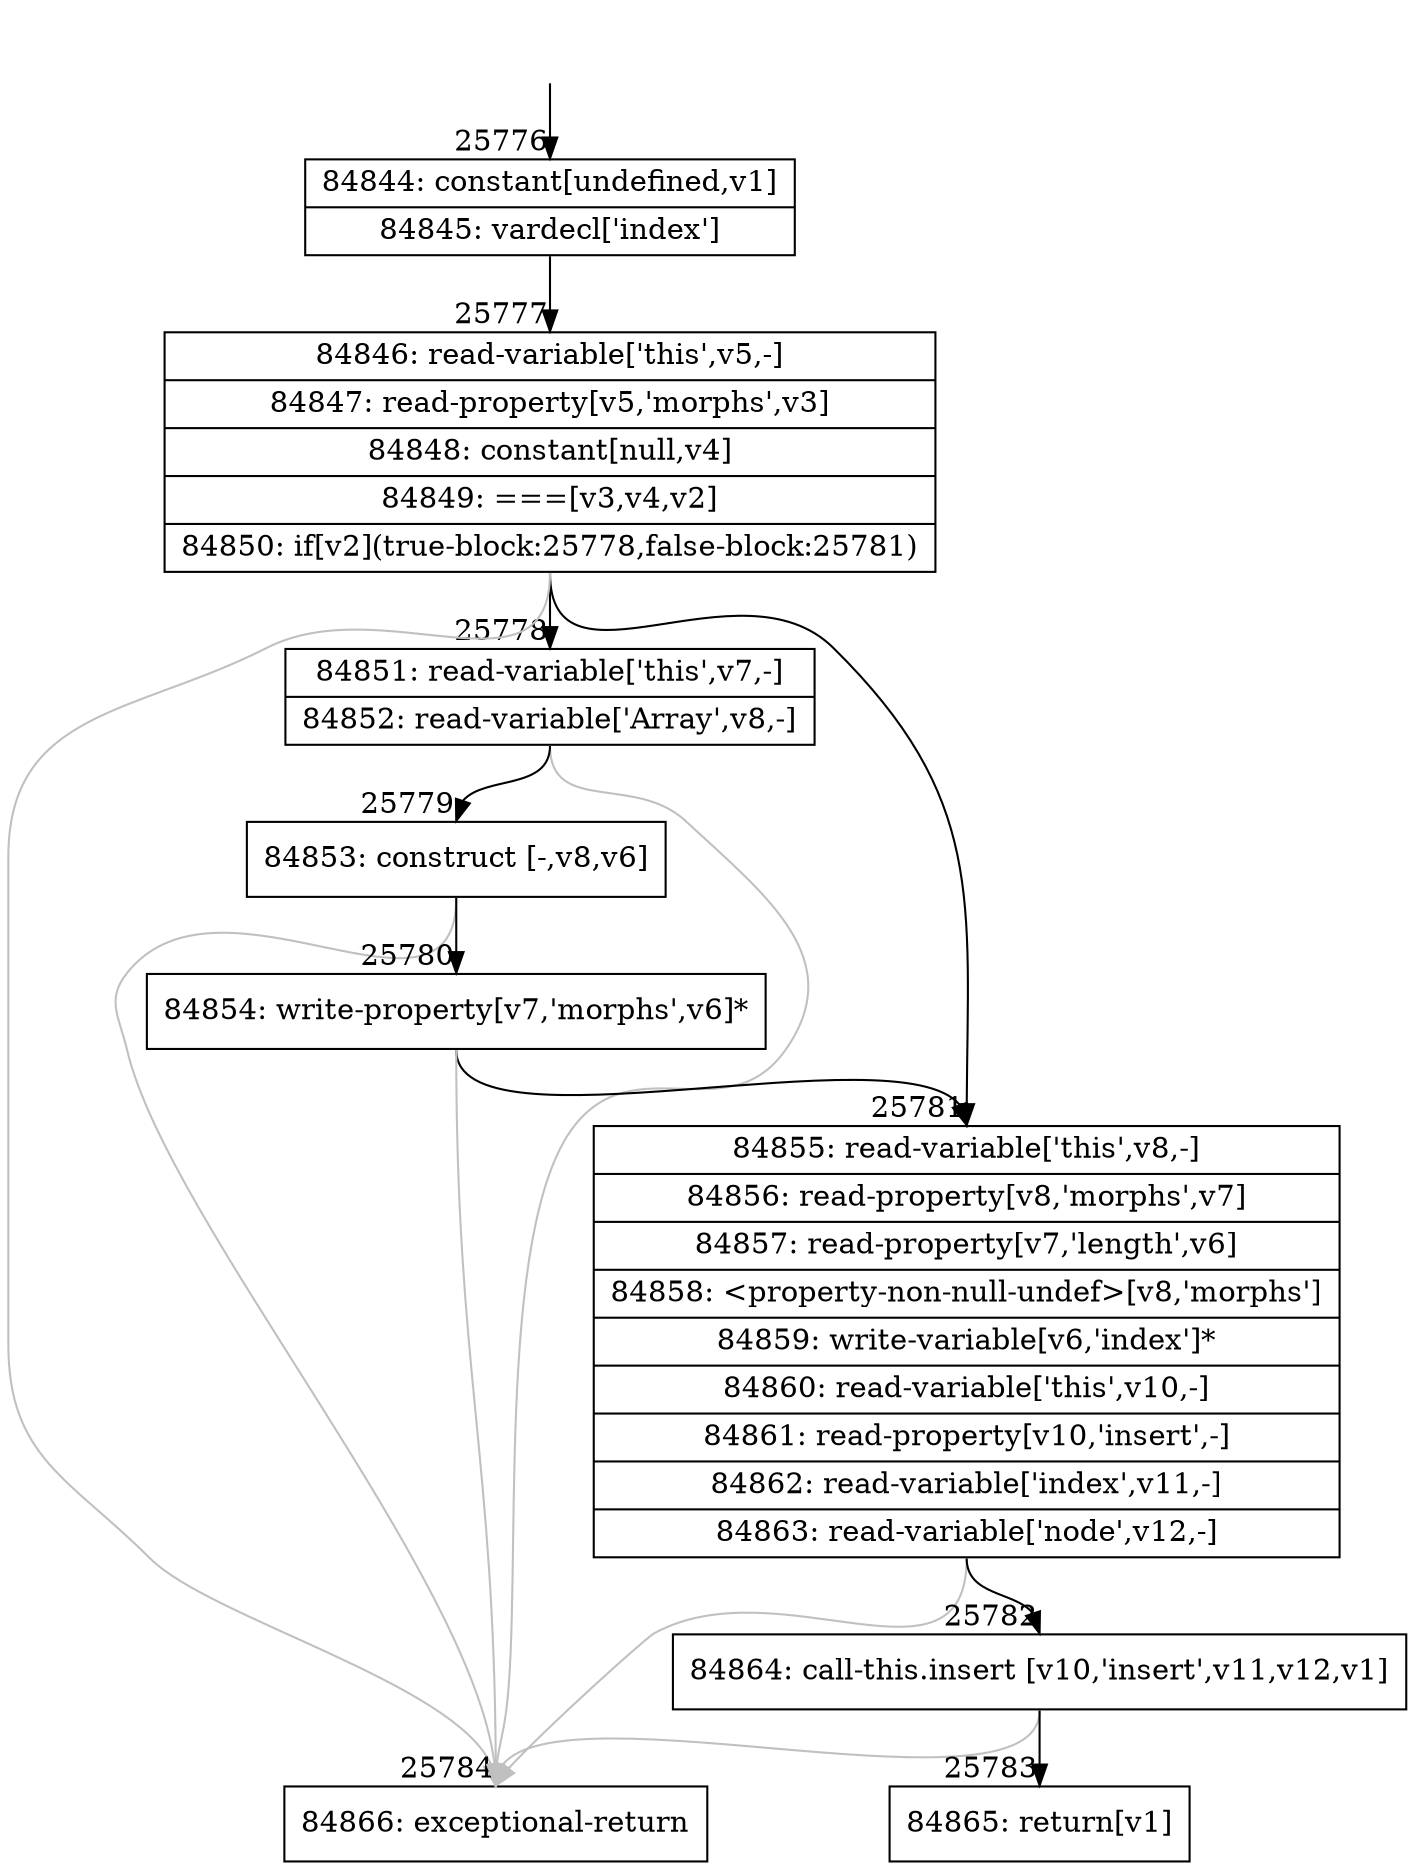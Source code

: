 digraph {
rankdir="TD"
BB_entry2260[shape=none,label=""];
BB_entry2260 -> BB25776 [tailport=s, headport=n, headlabel="    25776"]
BB25776 [shape=record label="{84844: constant[undefined,v1]|84845: vardecl['index']}" ] 
BB25776 -> BB25777 [tailport=s, headport=n, headlabel="      25777"]
BB25777 [shape=record label="{84846: read-variable['this',v5,-]|84847: read-property[v5,'morphs',v3]|84848: constant[null,v4]|84849: ===[v3,v4,v2]|84850: if[v2](true-block:25778,false-block:25781)}" ] 
BB25777 -> BB25778 [tailport=s, headport=n, headlabel="      25778"]
BB25777 -> BB25781 [tailport=s, headport=n, headlabel="      25781"]
BB25777 -> BB25784 [tailport=s, headport=n, color=gray, headlabel="      25784"]
BB25778 [shape=record label="{84851: read-variable['this',v7,-]|84852: read-variable['Array',v8,-]}" ] 
BB25778 -> BB25779 [tailport=s, headport=n, headlabel="      25779"]
BB25778 -> BB25784 [tailport=s, headport=n, color=gray]
BB25779 [shape=record label="{84853: construct [-,v8,v6]}" ] 
BB25779 -> BB25780 [tailport=s, headport=n, headlabel="      25780"]
BB25779 -> BB25784 [tailport=s, headport=n, color=gray]
BB25780 [shape=record label="{84854: write-property[v7,'morphs',v6]*}" ] 
BB25780 -> BB25781 [tailport=s, headport=n]
BB25780 -> BB25784 [tailport=s, headport=n, color=gray]
BB25781 [shape=record label="{84855: read-variable['this',v8,-]|84856: read-property[v8,'morphs',v7]|84857: read-property[v7,'length',v6]|84858: \<property-non-null-undef\>[v8,'morphs']|84859: write-variable[v6,'index']*|84860: read-variable['this',v10,-]|84861: read-property[v10,'insert',-]|84862: read-variable['index',v11,-]|84863: read-variable['node',v12,-]}" ] 
BB25781 -> BB25782 [tailport=s, headport=n, headlabel="      25782"]
BB25781 -> BB25784 [tailport=s, headport=n, color=gray]
BB25782 [shape=record label="{84864: call-this.insert [v10,'insert',v11,v12,v1]}" ] 
BB25782 -> BB25783 [tailport=s, headport=n, headlabel="      25783"]
BB25782 -> BB25784 [tailport=s, headport=n, color=gray]
BB25783 [shape=record label="{84865: return[v1]}" ] 
BB25784 [shape=record label="{84866: exceptional-return}" ] 
//#$~ 47355
}
